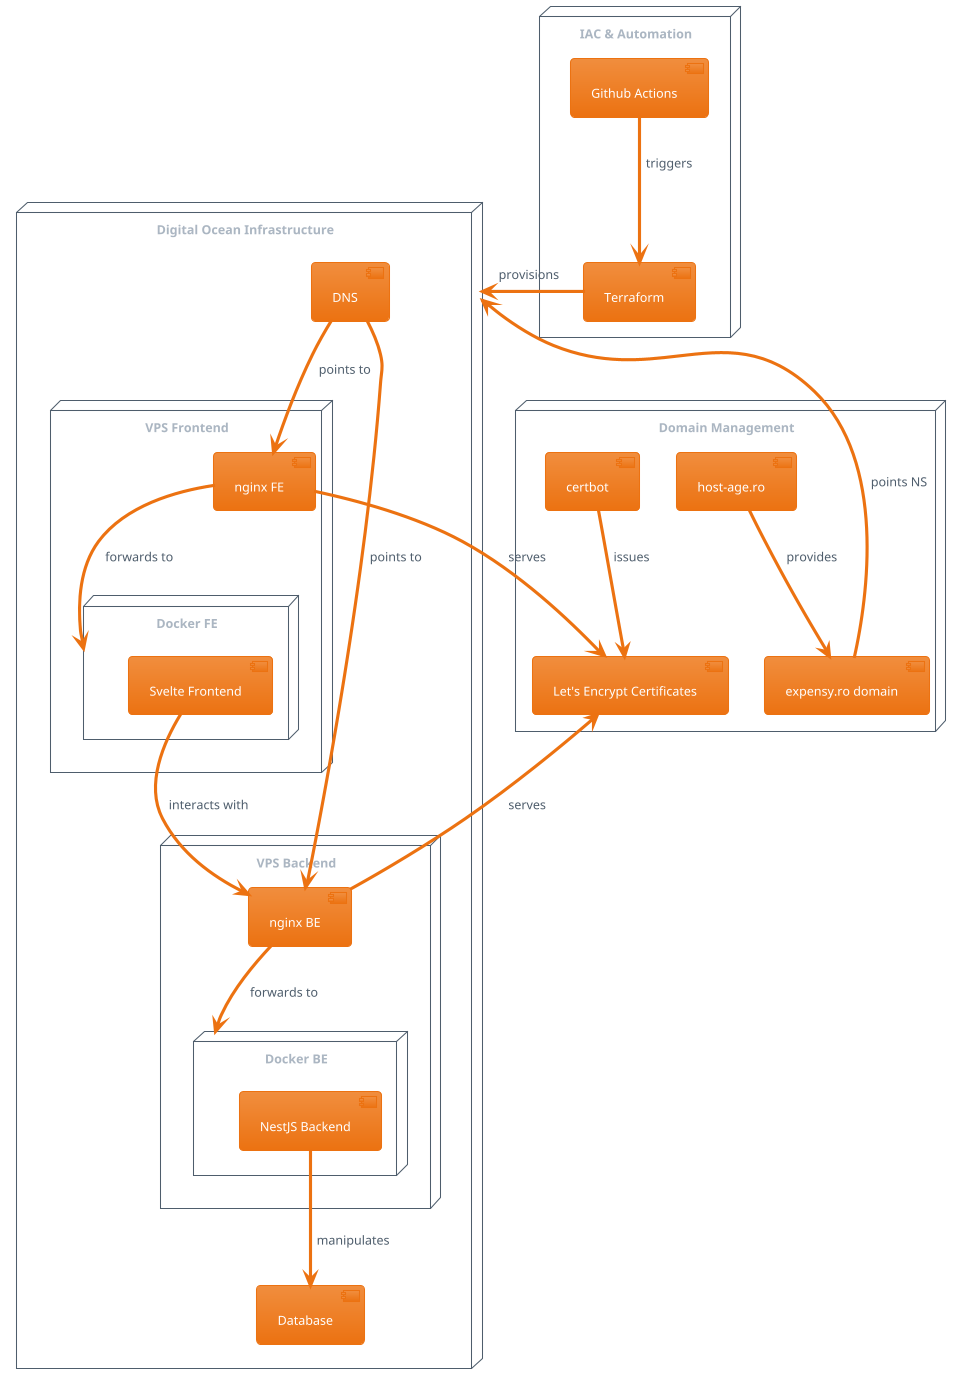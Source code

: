 @startuml ApplicationInfrastructure
!theme aws-orange

node "Digital Ocean Infrastructure" {
    node "VPS Frontend" {
        [nginx FE]
        node "Docker FE" {
            [Svelte Frontend]
        }
    }
    node "VPS Backend" {
        [nginx BE]
        node "Docker BE" {
            [NestJS Backend]
        }
    }
    [Database]
    [DNS]
}

node "IAC & Automation" {
    [Terraform]
    [Github Actions]
}

node "Domain Management" {
    [host-age.ro]
    [expensy.ro domain]
    [Let's Encrypt Certificates]
    [certbot]
}

[DNS] --> [nginx FE] : points to
[DNS] --> [nginx BE] : points to
[nginx BE] --> [Docker BE] : forwards to
[NestJS Backend] --> [Database] : manipulates
[nginx FE] --> [Docker FE] : forwards to
[Svelte Frontend] --> [nginx BE] : interacts with
[Terraform] -left-> [Digital Ocean Infrastructure] : provisions
[Github Actions] --> [Terraform] : triggers
[host-age.ro] --> [expensy.ro domain] : provides
[expensy.ro domain] --> [Digital Ocean Infrastructure] : points NS
[certbot] --> [Let's Encrypt Certificates] : issues
[nginx FE] --> [Let's Encrypt Certificates] : serves
[nginx BE] --> [Let's Encrypt Certificates] : serves

@enduml
